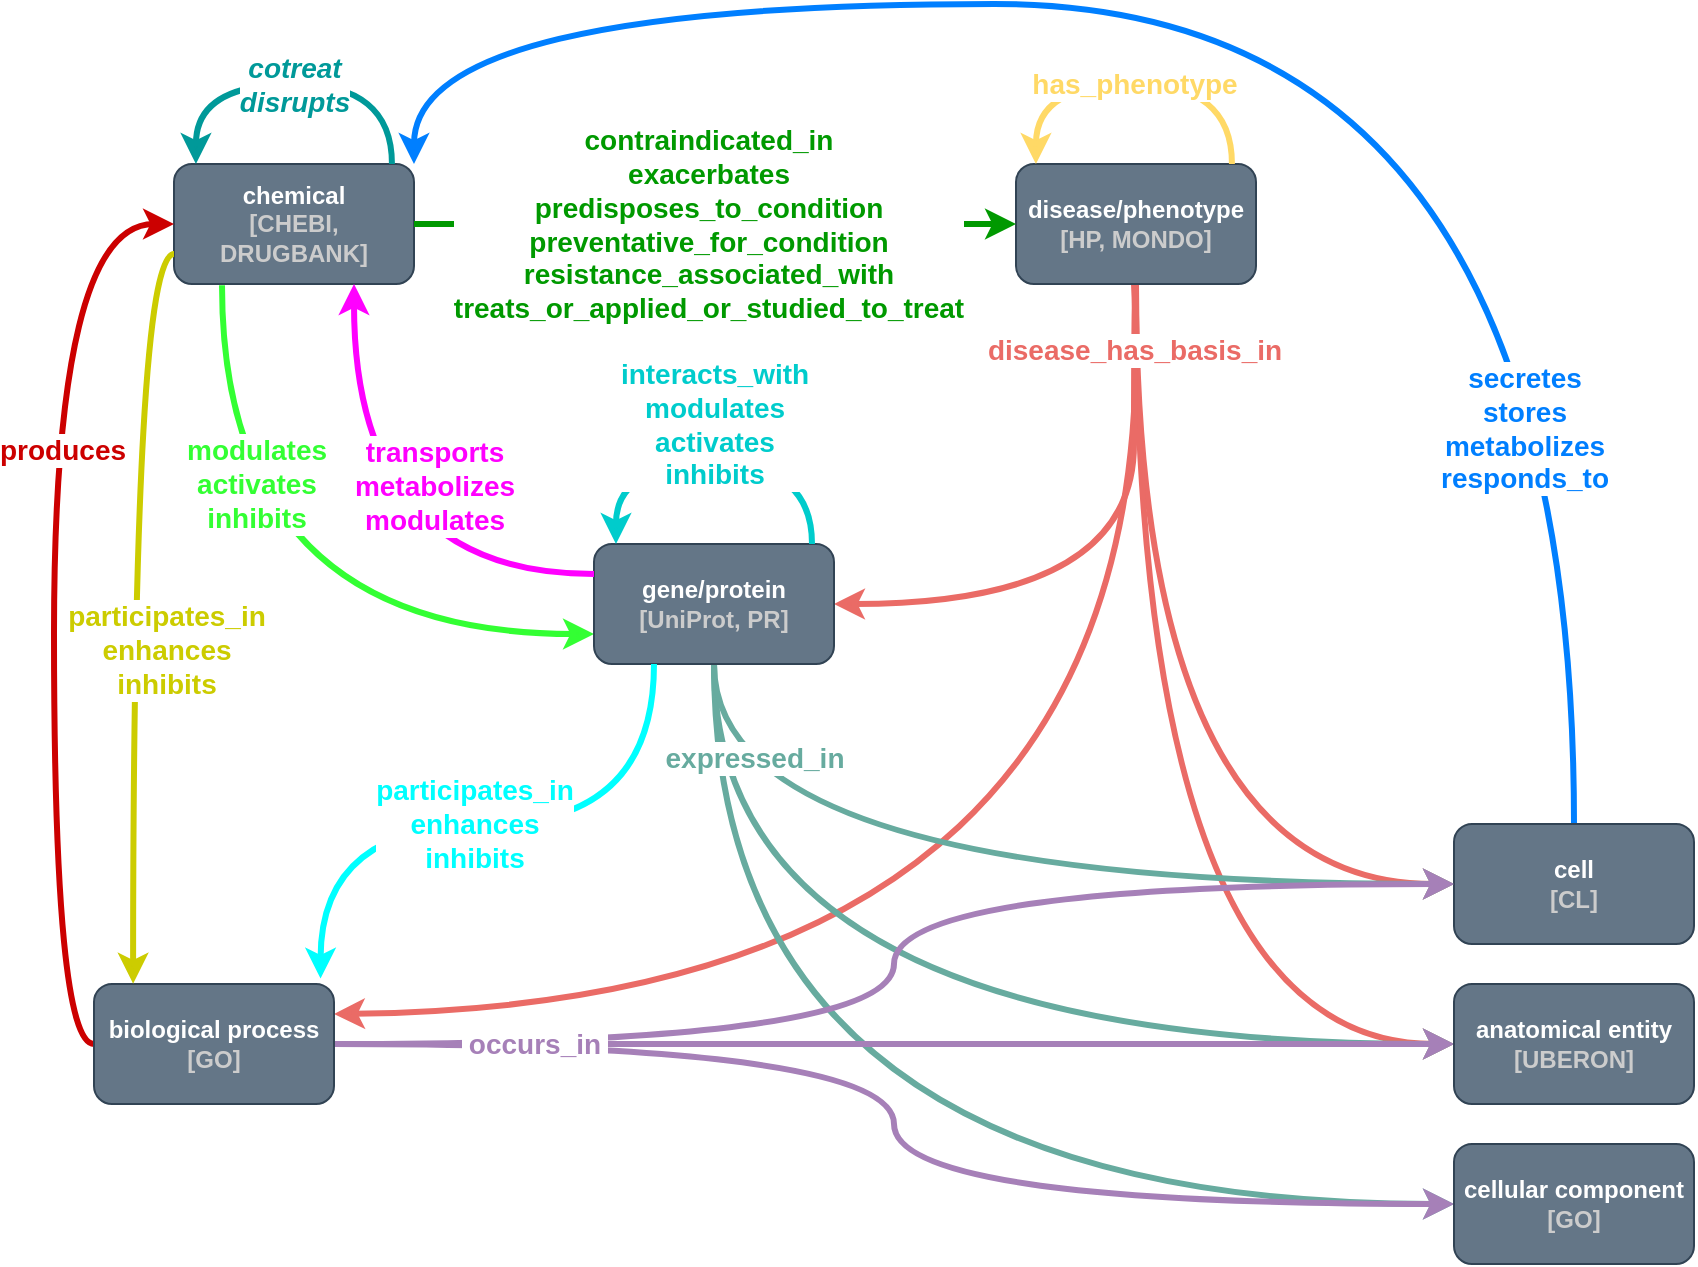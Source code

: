 <mxfile version="24.7.10">
  <diagram name="Page-1" id="LkxXupysr21N3MxYcen2">
    <mxGraphModel dx="1038" dy="665" grid="1" gridSize="10" guides="1" tooltips="1" connect="1" arrows="1" fold="1" page="1" pageScale="1" pageWidth="850" pageHeight="1100" math="0" shadow="0">
      <root>
        <mxCell id="0" />
        <mxCell id="1" parent="0" />
        <mxCell id="spfW1VIJ5o4r3bgIPGs1-16" style="edgeStyle=orthogonalEdgeStyle;rounded=0;orthogonalLoop=1;jettySize=auto;html=1;exitX=0.2;exitY=1.011;exitDx=0;exitDy=0;entryX=0;entryY=0.75;entryDx=0;entryDy=0;curved=1;strokeWidth=3;exitPerimeter=0;strokeColor=#33FF33;" edge="1" parent="1" source="ZjCM9oIh9QFQOClQckcP-2" target="ZjCM9oIh9QFQOClQckcP-4">
          <mxGeometry relative="1" as="geometry" />
        </mxCell>
        <mxCell id="spfW1VIJ5o4r3bgIPGs1-17" value="modulates&lt;div style=&quot;font-size: 14px;&quot;&gt;activates&lt;/div&gt;&lt;div style=&quot;font-size: 14px;&quot;&gt;inhibits&lt;/div&gt;" style="edgeLabel;html=1;align=center;verticalAlign=middle;resizable=0;points=[];fontColor=#33FF33;fontStyle=1;fontSize=14;" vertex="1" connectable="0" parent="spfW1VIJ5o4r3bgIPGs1-16">
          <mxGeometry x="-0.68" y="-1" relative="1" as="geometry">
            <mxPoint x="18" y="42" as="offset" />
          </mxGeometry>
        </mxCell>
        <mxCell id="ZjCM9oIh9QFQOClQckcP-2" value="&lt;b&gt;chemical&lt;/b&gt;&lt;div&gt;&lt;b&gt;&lt;font color=&quot;#cccccc&quot;&gt;[CHEBI, DRUGBANK]&lt;/font&gt;&lt;/b&gt;&lt;/div&gt;" style="rounded=1;whiteSpace=wrap;html=1;fillColor=#647687;strokeColor=#314354;fontColor=#ffffff;" parent="1" vertex="1">
          <mxGeometry x="140" y="560" width="120" height="60" as="geometry" />
        </mxCell>
        <mxCell id="ZjCM9oIh9QFQOClQckcP-75" style="rounded=0;orthogonalLoop=1;jettySize=auto;html=1;entryX=1;entryY=0.25;entryDx=0;entryDy=0;curved=1;strokeWidth=3;strokeColor=#EA6B66;" parent="1" target="ZjCM9oIh9QFQOClQckcP-6" edge="1">
          <mxGeometry relative="1" as="geometry">
            <Array as="points">
              <mxPoint x="640" y="980" />
            </Array>
            <mxPoint x="620" y="620" as="sourcePoint" />
          </mxGeometry>
        </mxCell>
        <mxCell id="spfW1VIJ5o4r3bgIPGs1-51" style="edgeStyle=orthogonalEdgeStyle;rounded=0;orthogonalLoop=1;jettySize=auto;html=1;exitX=0.5;exitY=1;exitDx=0;exitDy=0;entryX=0;entryY=0.5;entryDx=0;entryDy=0;curved=1;strokeWidth=3;strokeColor=#EA6B66;" edge="1" parent="1" source="ZjCM9oIh9QFQOClQckcP-3" target="ZjCM9oIh9QFQOClQckcP-5">
          <mxGeometry relative="1" as="geometry" />
        </mxCell>
        <mxCell id="spfW1VIJ5o4r3bgIPGs1-53" style="edgeStyle=orthogonalEdgeStyle;rounded=0;orthogonalLoop=1;jettySize=auto;html=1;exitX=0.5;exitY=1;exitDx=0;exitDy=0;entryX=0;entryY=0.5;entryDx=0;entryDy=0;curved=1;strokeWidth=3;strokeColor=#EA6B66;" edge="1" parent="1" source="ZjCM9oIh9QFQOClQckcP-3" target="ZjCM9oIh9QFQOClQckcP-8">
          <mxGeometry relative="1" as="geometry" />
        </mxCell>
        <mxCell id="spfW1VIJ5o4r3bgIPGs1-54" style="edgeStyle=orthogonalEdgeStyle;rounded=0;orthogonalLoop=1;jettySize=auto;html=1;exitX=0.5;exitY=1;exitDx=0;exitDy=0;entryX=1;entryY=0.5;entryDx=0;entryDy=0;curved=1;strokeWidth=3;strokeColor=#EA6B66;" edge="1" parent="1" source="ZjCM9oIh9QFQOClQckcP-3" target="ZjCM9oIh9QFQOClQckcP-4">
          <mxGeometry relative="1" as="geometry">
            <Array as="points">
              <mxPoint x="620" y="780" />
            </Array>
          </mxGeometry>
        </mxCell>
        <mxCell id="spfW1VIJ5o4r3bgIPGs1-62" value="disease_has_basis_in" style="edgeLabel;html=1;align=center;verticalAlign=middle;resizable=0;points=[];fontColor=#EA6B66;fontStyle=1;fontSize=14;" vertex="1" connectable="0" parent="spfW1VIJ5o4r3bgIPGs1-54">
          <mxGeometry x="-0.784" relative="1" as="geometry">
            <mxPoint as="offset" />
          </mxGeometry>
        </mxCell>
        <mxCell id="ZjCM9oIh9QFQOClQckcP-3" value="&lt;b&gt;disease/phenotype&lt;/b&gt;&lt;div&gt;&lt;b&gt;&lt;font color=&quot;#cccccc&quot;&gt;[HP, MONDO]&lt;/font&gt;&lt;/b&gt;&lt;/div&gt;" style="rounded=1;whiteSpace=wrap;html=1;fillColor=#647687;strokeColor=#314354;fontColor=#ffffff;" parent="1" vertex="1">
          <mxGeometry x="561" y="560" width="120" height="60" as="geometry" />
        </mxCell>
        <mxCell id="spfW1VIJ5o4r3bgIPGs1-55" style="edgeStyle=orthogonalEdgeStyle;rounded=0;orthogonalLoop=1;jettySize=auto;html=1;exitX=0.5;exitY=1;exitDx=0;exitDy=0;entryX=0;entryY=0.5;entryDx=0;entryDy=0;curved=1;strokeWidth=3;strokeColor=#67AB9F;" edge="1" parent="1" source="ZjCM9oIh9QFQOClQckcP-4" target="ZjCM9oIh9QFQOClQckcP-7">
          <mxGeometry relative="1" as="geometry" />
        </mxCell>
        <mxCell id="spfW1VIJ5o4r3bgIPGs1-56" style="edgeStyle=orthogonalEdgeStyle;rounded=0;orthogonalLoop=1;jettySize=auto;html=1;exitX=0.5;exitY=1;exitDx=0;exitDy=0;entryX=0;entryY=0.5;entryDx=0;entryDy=0;curved=1;strokeWidth=3;strokeColor=#67AB9F;" edge="1" parent="1" source="ZjCM9oIh9QFQOClQckcP-4" target="ZjCM9oIh9QFQOClQckcP-8">
          <mxGeometry relative="1" as="geometry" />
        </mxCell>
        <mxCell id="spfW1VIJ5o4r3bgIPGs1-57" style="edgeStyle=orthogonalEdgeStyle;rounded=0;orthogonalLoop=1;jettySize=auto;html=1;exitX=0.5;exitY=1;exitDx=0;exitDy=0;entryX=0;entryY=0.5;entryDx=0;entryDy=0;curved=1;strokeWidth=3;strokeColor=#67AB9F;" edge="1" parent="1" source="ZjCM9oIh9QFQOClQckcP-4" target="ZjCM9oIh9QFQOClQckcP-5">
          <mxGeometry relative="1" as="geometry" />
        </mxCell>
        <mxCell id="spfW1VIJ5o4r3bgIPGs1-58" value="expressed_in" style="edgeLabel;html=1;align=center;verticalAlign=middle;resizable=0;points=[];fontColor=#67AB9F;fontSize=14;fontStyle=1" vertex="1" connectable="0" parent="spfW1VIJ5o4r3bgIPGs1-57">
          <mxGeometry x="-0.806" y="22" relative="1" as="geometry">
            <mxPoint x="-2" as="offset" />
          </mxGeometry>
        </mxCell>
        <mxCell id="ZjCM9oIh9QFQOClQckcP-4" value="&lt;b&gt;gene/protein&lt;/b&gt;&lt;div&gt;&lt;font color=&quot;#cccccc&quot;&gt;&lt;b style=&quot;&quot;&gt;[UniProt, PR&lt;/b&gt;&lt;b style=&quot;background-color: initial;&quot;&gt;]&lt;/b&gt;&lt;/font&gt;&lt;/div&gt;" style="rounded=1;whiteSpace=wrap;html=1;fillColor=#647687;strokeColor=#314354;fontColor=#ffffff;" parent="1" vertex="1">
          <mxGeometry x="350" y="750" width="120" height="60" as="geometry" />
        </mxCell>
        <mxCell id="spfW1VIJ5o4r3bgIPGs1-63" style="edgeStyle=orthogonalEdgeStyle;rounded=0;orthogonalLoop=1;jettySize=auto;html=1;exitX=0.5;exitY=0;exitDx=0;exitDy=0;entryX=1;entryY=0;entryDx=0;entryDy=0;curved=1;strokeWidth=3;strokeColor=#007FFF;" edge="1" parent="1" source="ZjCM9oIh9QFQOClQckcP-5" target="ZjCM9oIh9QFQOClQckcP-2">
          <mxGeometry relative="1" as="geometry">
            <Array as="points">
              <mxPoint x="840" y="480" />
              <mxPoint x="260" y="480" />
            </Array>
          </mxGeometry>
        </mxCell>
        <mxCell id="spfW1VIJ5o4r3bgIPGs1-64" value="secretes&lt;div style=&quot;font-size: 14px;&quot;&gt;stores&lt;/div&gt;&lt;div style=&quot;font-size: 14px;&quot;&gt;metabolizes&lt;/div&gt;&lt;div style=&quot;font-size: 14px;&quot;&gt;responds_to&lt;/div&gt;" style="edgeLabel;html=1;align=center;verticalAlign=middle;resizable=0;points=[];fontColor=#007FFF;fontSize=14;fontStyle=1" vertex="1" connectable="0" parent="spfW1VIJ5o4r3bgIPGs1-63">
          <mxGeometry x="-0.63" y="25" relative="1" as="geometry">
            <mxPoint as="offset" />
          </mxGeometry>
        </mxCell>
        <mxCell id="ZjCM9oIh9QFQOClQckcP-5" value="&lt;div&gt;&lt;b&gt;cell&lt;/b&gt;&lt;/div&gt;&lt;div&gt;&lt;b&gt;&lt;font color=&quot;#cccccc&quot;&gt;[CL]&lt;/font&gt;&lt;/b&gt;&lt;/div&gt;" style="rounded=1;whiteSpace=wrap;html=1;fillColor=#647687;strokeColor=#314354;fontColor=#ffffff;" parent="1" vertex="1">
          <mxGeometry x="780" y="890" width="120" height="60" as="geometry" />
        </mxCell>
        <mxCell id="ZjCM9oIh9QFQOClQckcP-56" style="rounded=0;orthogonalLoop=1;jettySize=auto;html=1;exitX=1;exitY=0.5;exitDx=0;exitDy=0;entryX=0;entryY=0.5;entryDx=0;entryDy=0;strokeColor=#A680B8;strokeWidth=3;" parent="1" source="ZjCM9oIh9QFQOClQckcP-6" target="ZjCM9oIh9QFQOClQckcP-8" edge="1">
          <mxGeometry relative="1" as="geometry" />
        </mxCell>
        <mxCell id="spfW1VIJ5o4r3bgIPGs1-41" style="edgeStyle=orthogonalEdgeStyle;rounded=0;orthogonalLoop=1;jettySize=auto;html=1;exitX=0;exitY=0.5;exitDx=0;exitDy=0;entryX=0;entryY=0.5;entryDx=0;entryDy=0;curved=1;strokeWidth=3;strokeColor=#CC0000;" edge="1" parent="1" source="ZjCM9oIh9QFQOClQckcP-6" target="ZjCM9oIh9QFQOClQckcP-2">
          <mxGeometry relative="1" as="geometry" />
        </mxCell>
        <mxCell id="spfW1VIJ5o4r3bgIPGs1-42" value="produces" style="edgeLabel;html=1;align=center;verticalAlign=middle;resizable=0;points=[];fontColor=#CC0000;fontStyle=1;fontSize=14;" vertex="1" connectable="0" parent="spfW1VIJ5o4r3bgIPGs1-41">
          <mxGeometry x="0.296" y="-4" relative="1" as="geometry">
            <mxPoint as="offset" />
          </mxGeometry>
        </mxCell>
        <mxCell id="spfW1VIJ5o4r3bgIPGs1-59" style="edgeStyle=orthogonalEdgeStyle;rounded=0;orthogonalLoop=1;jettySize=auto;html=1;exitX=1;exitY=0.5;exitDx=0;exitDy=0;entryX=0;entryY=0.5;entryDx=0;entryDy=0;curved=1;strokeWidth=3;strokeColor=#A680B8;" edge="1" parent="1" source="ZjCM9oIh9QFQOClQckcP-6" target="ZjCM9oIh9QFQOClQckcP-5">
          <mxGeometry relative="1" as="geometry" />
        </mxCell>
        <mxCell id="spfW1VIJ5o4r3bgIPGs1-60" style="edgeStyle=orthogonalEdgeStyle;rounded=0;orthogonalLoop=1;jettySize=auto;html=1;exitX=1;exitY=0.5;exitDx=0;exitDy=0;entryX=0;entryY=0.5;entryDx=0;entryDy=0;curved=1;strokeWidth=3;strokeColor=#A680B8;" edge="1" parent="1" source="ZjCM9oIh9QFQOClQckcP-6" target="ZjCM9oIh9QFQOClQckcP-7">
          <mxGeometry relative="1" as="geometry" />
        </mxCell>
        <mxCell id="spfW1VIJ5o4r3bgIPGs1-61" value="&lt;font style=&quot;font-size: 14px;&quot;&gt;&lt;b&gt;&amp;nbsp;occurs_in&amp;nbsp;&lt;/b&gt;&lt;/font&gt;" style="edgeLabel;html=1;align=center;verticalAlign=middle;resizable=0;points=[];fontColor=#A680B8;" vertex="1" connectable="0" parent="spfW1VIJ5o4r3bgIPGs1-60">
          <mxGeometry x="-0.786" y="-1" relative="1" as="geometry">
            <mxPoint x="31" y="-1" as="offset" />
          </mxGeometry>
        </mxCell>
        <mxCell id="ZjCM9oIh9QFQOClQckcP-6" value="&lt;div&gt;&lt;b&gt;biological process&lt;/b&gt;&lt;/div&gt;&lt;div&gt;&lt;b&gt;&lt;font color=&quot;#cccccc&quot;&gt;[GO]&lt;/font&gt;&lt;/b&gt;&lt;/div&gt;" style="rounded=1;whiteSpace=wrap;html=1;fillColor=#647687;strokeColor=#314354;fontColor=#ffffff;" parent="1" vertex="1">
          <mxGeometry x="100" y="970" width="120" height="60" as="geometry" />
        </mxCell>
        <mxCell id="ZjCM9oIh9QFQOClQckcP-7" value="&lt;div&gt;&lt;b&gt;cellular component &lt;font color=&quot;#cccccc&quot;&gt;[GO]&lt;/font&gt;&lt;/b&gt;&lt;/div&gt;" style="rounded=1;whiteSpace=wrap;html=1;fillColor=#647687;strokeColor=#314354;fontColor=#ffffff;" parent="1" vertex="1">
          <mxGeometry x="780" y="1050" width="120" height="60" as="geometry" />
        </mxCell>
        <mxCell id="ZjCM9oIh9QFQOClQckcP-8" value="&lt;b&gt;anatomical entity&lt;/b&gt;&lt;br&gt;&lt;div&gt;&lt;b&gt;&lt;font color=&quot;#cccccc&quot;&gt;[UBERON]&lt;/font&gt;&lt;/b&gt;&lt;/div&gt;" style="rounded=1;whiteSpace=wrap;html=1;fillColor=#647687;strokeColor=#314354;fontColor=#ffffff;" parent="1" vertex="1">
          <mxGeometry x="780" y="970" width="120" height="60" as="geometry" />
        </mxCell>
        <mxCell id="ZjCM9oIh9QFQOClQckcP-19" value="" style="endArrow=classic;html=1;rounded=0;exitX=1;exitY=0.5;exitDx=0;exitDy=0;entryX=0;entryY=0.5;entryDx=0;entryDy=0;curved=1;strokeWidth=3;strokeColor=#009900;" parent="1" source="ZjCM9oIh9QFQOClQckcP-2" target="ZjCM9oIh9QFQOClQckcP-3" edge="1">
          <mxGeometry width="50" height="50" relative="1" as="geometry">
            <mxPoint x="260" y="320" as="sourcePoint" />
            <mxPoint x="540" y="320" as="targetPoint" />
            <Array as="points" />
          </mxGeometry>
        </mxCell>
        <mxCell id="ZjCM9oIh9QFQOClQckcP-20" value="contraindicated_in&lt;div style=&quot;font-size: 14px;&quot;&gt;exacerbates&lt;/div&gt;&lt;div style=&quot;font-size: 14px;&quot;&gt;predisposes_to_condition&lt;/div&gt;&lt;div style=&quot;font-size: 14px;&quot;&gt;preventative_for_condition&lt;/div&gt;&lt;div style=&quot;font-size: 14px;&quot;&gt;resistance_associated_with&lt;/div&gt;&lt;div style=&quot;font-size: 14px;&quot;&gt;treats_or_applied_or_studied_to_treat&lt;/div&gt;" style="edgeLabel;html=1;align=center;verticalAlign=middle;resizable=0;points=[];fontColor=#009900;fontStyle=1;fontSize=14;" parent="ZjCM9oIh9QFQOClQckcP-19" vertex="1" connectable="0">
          <mxGeometry x="0.417" y="-32" relative="1" as="geometry">
            <mxPoint x="-67" y="-32" as="offset" />
          </mxGeometry>
        </mxCell>
        <mxCell id="spfW1VIJ5o4r3bgIPGs1-9" style="edgeStyle=orthogonalEdgeStyle;rounded=0;orthogonalLoop=1;jettySize=auto;html=1;curved=1;strokeWidth=3;strokeColor=#00CCCC;" edge="1" parent="1">
          <mxGeometry relative="1" as="geometry">
            <mxPoint x="459" y="750" as="sourcePoint" />
            <mxPoint x="361" y="750" as="targetPoint" />
            <Array as="points">
              <mxPoint x="459" y="710" />
              <mxPoint x="361" y="710" />
            </Array>
          </mxGeometry>
        </mxCell>
        <mxCell id="spfW1VIJ5o4r3bgIPGs1-11" value="interacts_with&lt;div style=&quot;font-size: 14px;&quot;&gt;modulates&lt;/div&gt;&lt;div style=&quot;font-size: 14px;&quot;&gt;activates&lt;/div&gt;&lt;div style=&quot;font-size: 14px;&quot;&gt;inhibits&lt;/div&gt;" style="edgeLabel;html=1;align=center;verticalAlign=middle;resizable=0;points=[];fontColor=#00CCCC;fontSize=14;fontStyle=1" vertex="1" connectable="0" parent="spfW1VIJ5o4r3bgIPGs1-9">
          <mxGeometry x="-0.02" relative="1" as="geometry">
            <mxPoint x="-2" y="-20" as="offset" />
          </mxGeometry>
        </mxCell>
        <mxCell id="spfW1VIJ5o4r3bgIPGs1-18" style="edgeStyle=orthogonalEdgeStyle;rounded=0;orthogonalLoop=1;jettySize=auto;html=1;exitX=0;exitY=0.25;exitDx=0;exitDy=0;entryX=0.75;entryY=1;entryDx=0;entryDy=0;curved=1;strokeWidth=3;strokeColor=#FF00FF;" edge="1" parent="1" source="ZjCM9oIh9QFQOClQckcP-4" target="ZjCM9oIh9QFQOClQckcP-2">
          <mxGeometry relative="1" as="geometry" />
        </mxCell>
        <mxCell id="spfW1VIJ5o4r3bgIPGs1-19" value="transports&lt;div style=&quot;font-size: 14px;&quot;&gt;metabolizes&lt;/div&gt;&lt;div style=&quot;font-size: 14px;&quot;&gt;modulates&lt;/div&gt;" style="edgeLabel;html=1;align=center;verticalAlign=middle;resizable=0;points=[];fontColor=#FF00FF;fontSize=14;fontStyle=1" vertex="1" connectable="0" parent="spfW1VIJ5o4r3bgIPGs1-18">
          <mxGeometry x="0.429" y="-5" relative="1" as="geometry">
            <mxPoint x="35" y="25" as="offset" />
          </mxGeometry>
        </mxCell>
        <mxCell id="spfW1VIJ5o4r3bgIPGs1-24" style="edgeStyle=orthogonalEdgeStyle;rounded=0;orthogonalLoop=1;jettySize=auto;html=1;curved=1;strokeWidth=3;strokeColor=#009999;" edge="1" parent="1">
          <mxGeometry relative="1" as="geometry">
            <mxPoint x="248.97" y="560" as="sourcePoint" />
            <mxPoint x="150.97" y="560" as="targetPoint" />
            <Array as="points">
              <mxPoint x="248.97" y="520" />
              <mxPoint x="150.97" y="520" />
            </Array>
          </mxGeometry>
        </mxCell>
        <mxCell id="spfW1VIJ5o4r3bgIPGs1-25" value="cotreat&lt;div style=&quot;font-size: 14px;&quot;&gt;disrupts&lt;/div&gt;" style="edgeLabel;html=1;align=center;verticalAlign=middle;resizable=0;points=[];fontSize=14;fontStyle=3;fontColor=#009999;" vertex="1" connectable="0" parent="spfW1VIJ5o4r3bgIPGs1-24">
          <mxGeometry x="-0.02" relative="1" as="geometry">
            <mxPoint x="-2" as="offset" />
          </mxGeometry>
        </mxCell>
        <mxCell id="spfW1VIJ5o4r3bgIPGs1-28" style="edgeStyle=orthogonalEdgeStyle;rounded=0;orthogonalLoop=1;jettySize=auto;html=1;curved=1;strokeWidth=3;strokeColor=#FFD966;" edge="1" parent="1">
          <mxGeometry relative="1" as="geometry">
            <mxPoint x="668.97" y="560" as="sourcePoint" />
            <mxPoint x="570.97" y="560" as="targetPoint" />
            <Array as="points">
              <mxPoint x="668.97" y="520" />
              <mxPoint x="570.97" y="520" />
            </Array>
          </mxGeometry>
        </mxCell>
        <mxCell id="spfW1VIJ5o4r3bgIPGs1-29" value="has_phenotype" style="edgeLabel;html=1;align=center;verticalAlign=middle;resizable=0;points=[];fontColor=#FFD966;fontSize=14;fontStyle=1" vertex="1" connectable="0" parent="spfW1VIJ5o4r3bgIPGs1-28">
          <mxGeometry x="-0.02" relative="1" as="geometry">
            <mxPoint x="-2" as="offset" />
          </mxGeometry>
        </mxCell>
        <mxCell id="spfW1VIJ5o4r3bgIPGs1-36" style="edgeStyle=orthogonalEdgeStyle;rounded=0;orthogonalLoop=1;jettySize=auto;html=1;exitX=0.25;exitY=1;exitDx=0;exitDy=0;entryX=0.944;entryY=-0.045;entryDx=0;entryDy=0;entryPerimeter=0;strokeWidth=3;curved=1;strokeColor=#00FFFF;" edge="1" parent="1" source="ZjCM9oIh9QFQOClQckcP-4" target="ZjCM9oIh9QFQOClQckcP-6">
          <mxGeometry relative="1" as="geometry" />
        </mxCell>
        <mxCell id="spfW1VIJ5o4r3bgIPGs1-37" value="participates_in&lt;div style=&quot;font-size: 14px;&quot;&gt;enhances&lt;/div&gt;&lt;div style=&quot;font-size: 14px;&quot;&gt;inhibits&lt;/div&gt;" style="edgeLabel;html=1;align=center;verticalAlign=middle;resizable=0;points=[];fontColor=#00FFFF;fontSize=14;fontStyle=1" vertex="1" connectable="0" parent="spfW1VIJ5o4r3bgIPGs1-36">
          <mxGeometry x="-0.771" y="-7" relative="1" as="geometry">
            <mxPoint x="-83" y="43" as="offset" />
          </mxGeometry>
        </mxCell>
        <mxCell id="spfW1VIJ5o4r3bgIPGs1-40" style="edgeStyle=orthogonalEdgeStyle;rounded=0;orthogonalLoop=1;jettySize=auto;html=1;exitX=0;exitY=0.75;exitDx=0;exitDy=0;entryX=0.163;entryY=-0.003;entryDx=0;entryDy=0;entryPerimeter=0;curved=1;strokeWidth=3;strokeColor=#CCCC00;" edge="1" parent="1" source="ZjCM9oIh9QFQOClQckcP-2" target="ZjCM9oIh9QFQOClQckcP-6">
          <mxGeometry relative="1" as="geometry" />
        </mxCell>
        <mxCell id="spfW1VIJ5o4r3bgIPGs1-43" value="participates_in&lt;div style=&quot;font-size: 14px;&quot;&gt;enhances&lt;/div&gt;&lt;div style=&quot;font-size: 14px;&quot;&gt;inhibits&lt;/div&gt;" style="edgeLabel;html=1;align=center;verticalAlign=middle;resizable=0;points=[];fontColor=#CCCC00;fontStyle=1;fontSize=14;" vertex="1" connectable="0" parent="spfW1VIJ5o4r3bgIPGs1-40">
          <mxGeometry x="-0.219" y="-2" relative="1" as="geometry">
            <mxPoint x="18" y="68" as="offset" />
          </mxGeometry>
        </mxCell>
      </root>
    </mxGraphModel>
  </diagram>
</mxfile>
